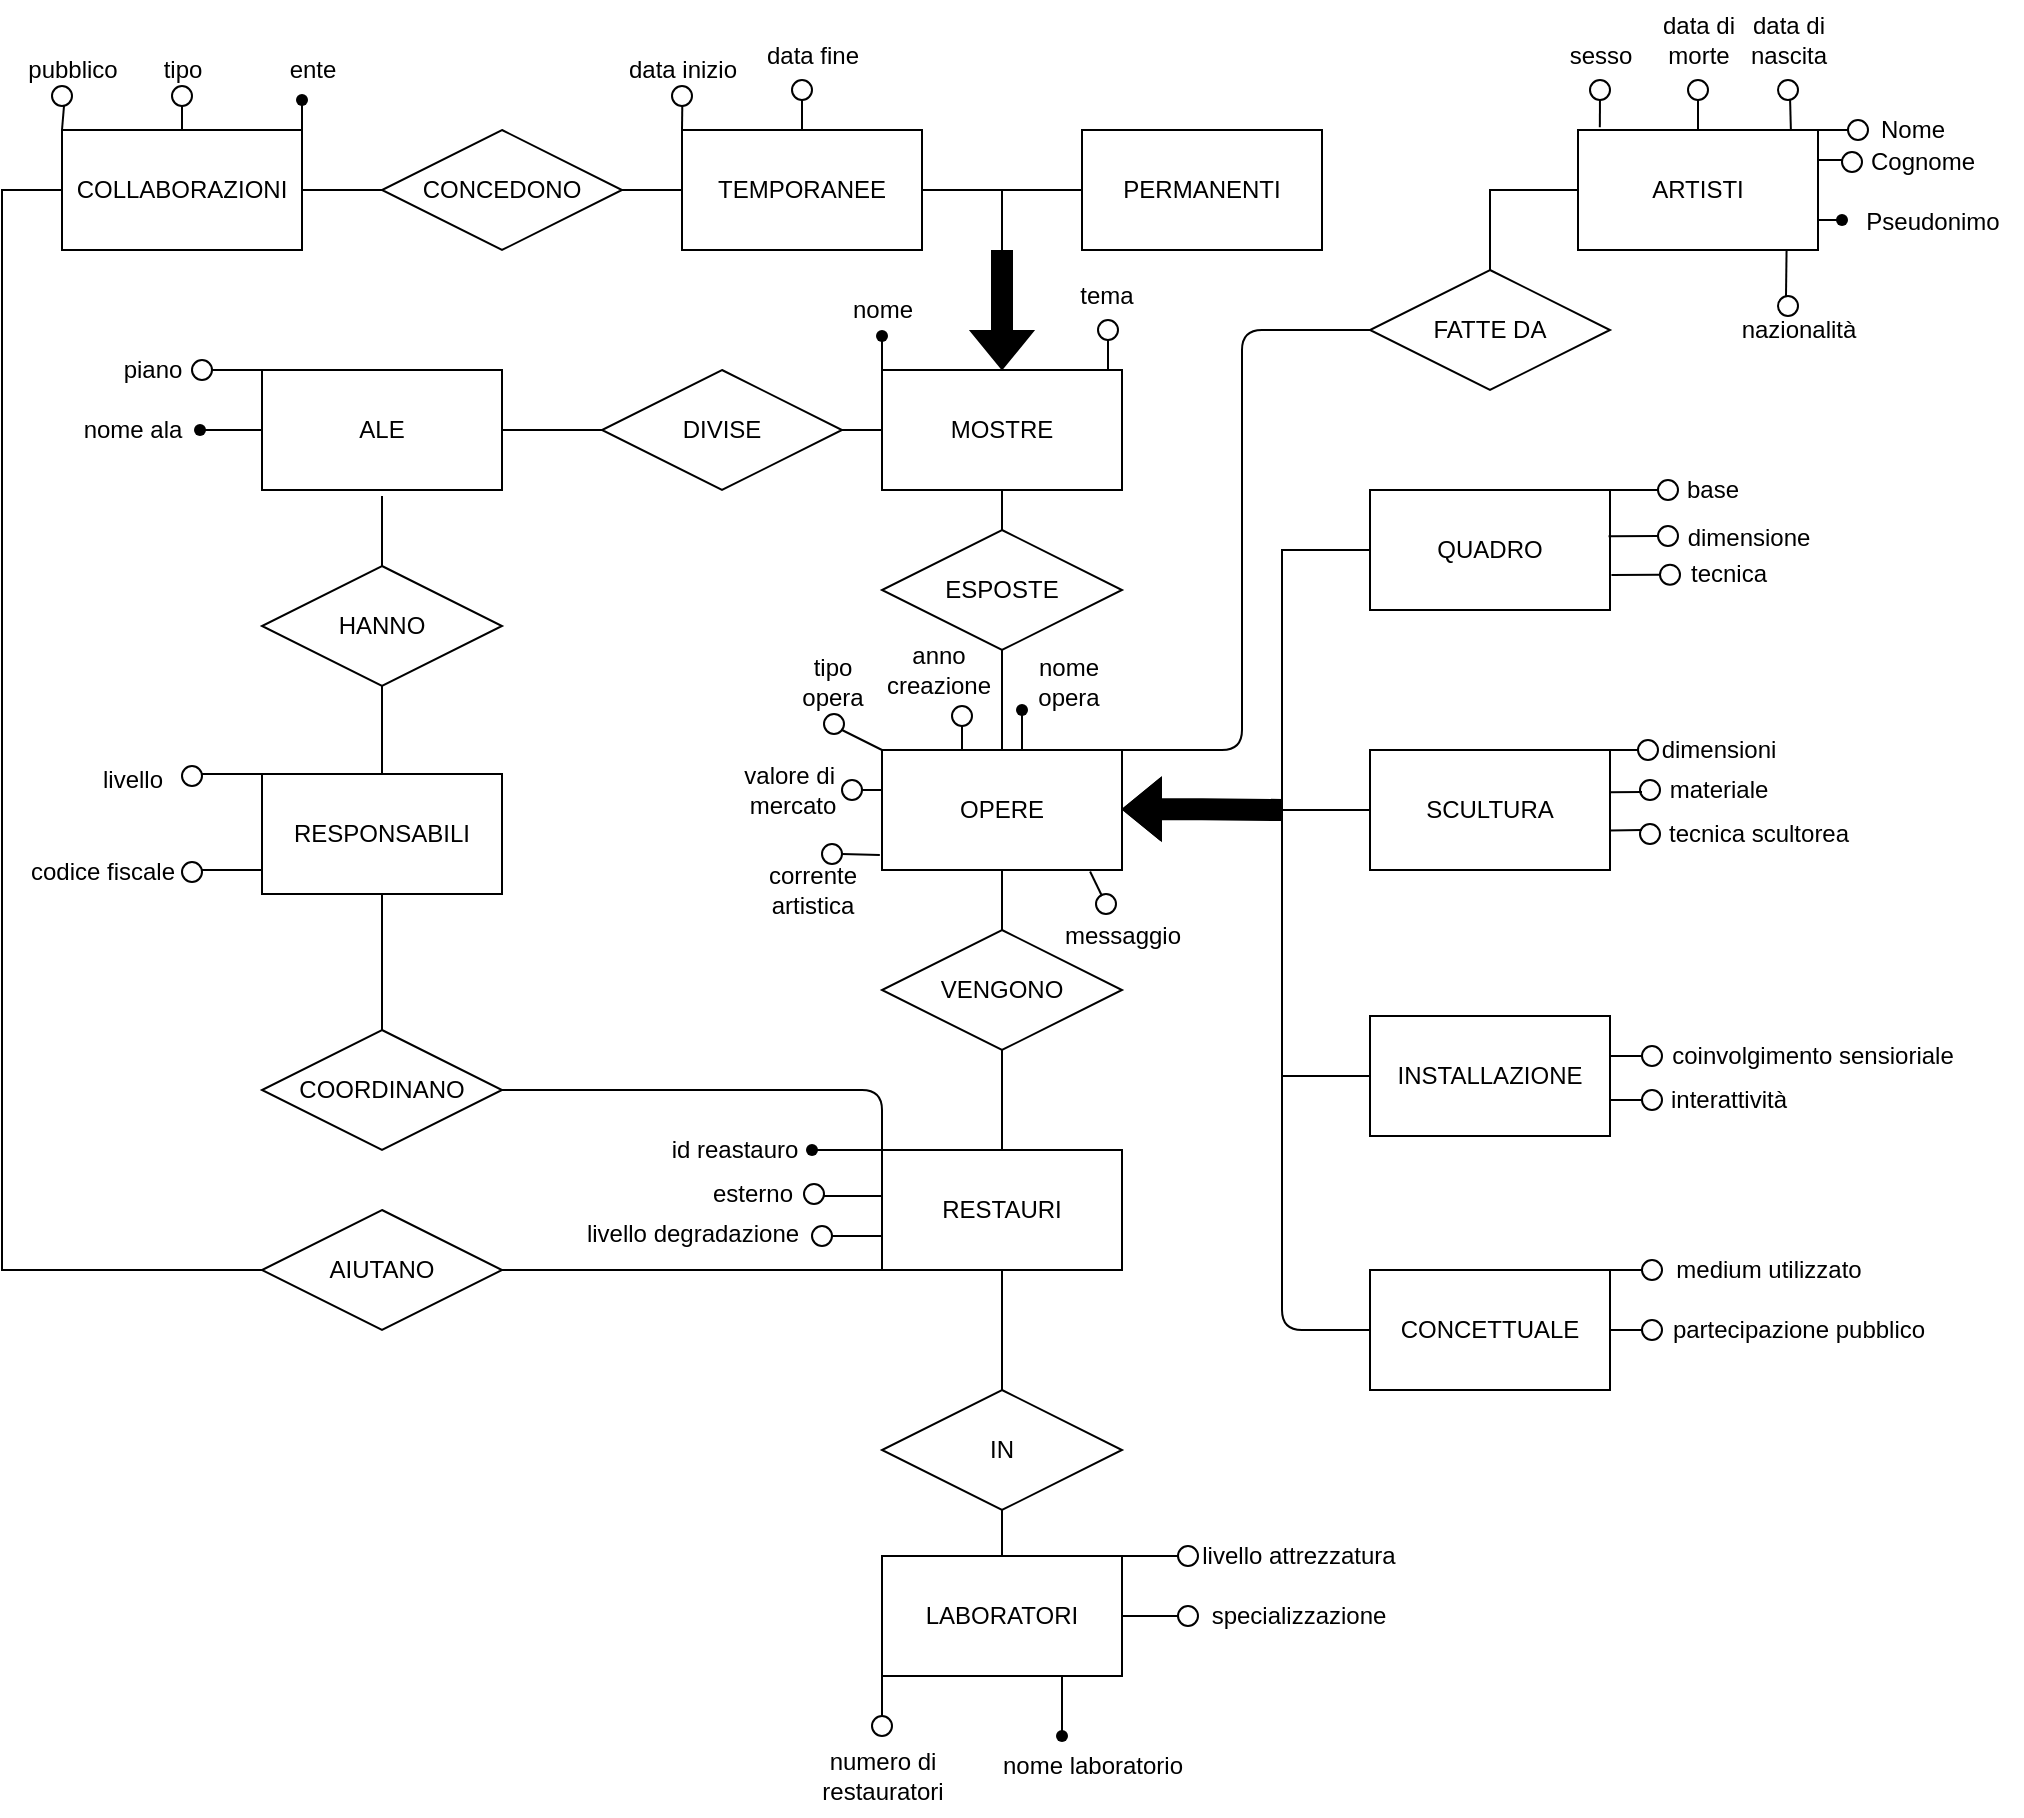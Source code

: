 <mxfile>
    <diagram name="Page-1" id="luR2FFAwwnQC8byFWhqQ">
        <mxGraphModel dx="2738" dy="872" grid="1" gridSize="10" guides="1" tooltips="1" connect="1" arrows="1" fold="1" page="1" pageScale="1" pageWidth="827" pageHeight="1169" math="0" shadow="0">
            <root>
                <mxCell id="0"/>
                <mxCell id="1" parent="0"/>
                <mxCell id="N99046JYa4Nt_qaHITTB-1" value="RESTAURI" style="rounded=0;whiteSpace=wrap;html=1;" parent="1" vertex="1">
                    <mxGeometry x="20" y="607" width="120" height="60" as="geometry"/>
                </mxCell>
                <mxCell id="N99046JYa4Nt_qaHITTB-2" value="INSTALLAZIONE" style="rounded=0;whiteSpace=wrap;html=1;" parent="1" vertex="1">
                    <mxGeometry x="264" y="540" width="120" height="60" as="geometry"/>
                </mxCell>
                <mxCell id="N99046JYa4Nt_qaHITTB-3" value="SCULTURA" style="rounded=0;whiteSpace=wrap;html=1;" parent="1" vertex="1">
                    <mxGeometry x="264" y="407" width="120" height="60" as="geometry"/>
                </mxCell>
                <mxCell id="N99046JYa4Nt_qaHITTB-4" value="QUADRO" style="rounded=0;whiteSpace=wrap;html=1;" parent="1" vertex="1">
                    <mxGeometry x="264" y="277" width="120" height="60" as="geometry"/>
                </mxCell>
                <mxCell id="N99046JYa4Nt_qaHITTB-5" value="ARTISTI" style="rounded=0;whiteSpace=wrap;html=1;" parent="1" vertex="1">
                    <mxGeometry x="368" y="97" width="120" height="60" as="geometry"/>
                </mxCell>
                <mxCell id="N99046JYa4Nt_qaHITTB-6" value="OPERE" style="rounded=0;whiteSpace=wrap;html=1;" parent="1" vertex="1">
                    <mxGeometry x="20" y="407" width="120" height="60" as="geometry"/>
                </mxCell>
                <mxCell id="N99046JYa4Nt_qaHITTB-7" value="MOSTRE" style="rounded=0;whiteSpace=wrap;html=1;" parent="1" vertex="1">
                    <mxGeometry x="20" y="217" width="120" height="60" as="geometry"/>
                </mxCell>
                <mxCell id="N99046JYa4Nt_qaHITTB-8" value="LABORATORI" style="rounded=0;whiteSpace=wrap;html=1;" parent="1" vertex="1">
                    <mxGeometry x="20" y="810" width="120" height="60" as="geometry"/>
                </mxCell>
                <mxCell id="N99046JYa4Nt_qaHITTB-9" value="" style="shape=flexArrow;endArrow=classic;html=1;rounded=0;entryX=1;entryY=0.5;entryDx=0;entryDy=0;fillColor=#000000;" parent="1" edge="1">
                    <mxGeometry width="50" height="50" relative="1" as="geometry">
                        <mxPoint x="220" y="437" as="sourcePoint"/>
                        <mxPoint x="140" y="436.58" as="targetPoint"/>
                        <Array as="points">
                            <mxPoint x="180" y="436.58"/>
                        </Array>
                    </mxGeometry>
                </mxCell>
                <mxCell id="N99046JYa4Nt_qaHITTB-14" value="" style="endArrow=none;html=1;rounded=0;entryX=0;entryY=0.5;entryDx=0;entryDy=0;" parent="1" target="N99046JYa4Nt_qaHITTB-5" edge="1">
                    <mxGeometry width="50" height="50" relative="1" as="geometry">
                        <mxPoint x="324" y="187" as="sourcePoint"/>
                        <mxPoint x="354" y="197" as="targetPoint"/>
                        <Array as="points">
                            <mxPoint x="324" y="127"/>
                        </Array>
                    </mxGeometry>
                </mxCell>
                <mxCell id="N99046JYa4Nt_qaHITTB-15" value="" style="endArrow=none;html=1;rounded=0;entryX=0.5;entryY=1;entryDx=0;entryDy=0;exitX=0.5;exitY=0;exitDx=0;exitDy=0;" parent="1" source="N99046JYa4Nt_qaHITTB-19" target="N99046JYa4Nt_qaHITTB-6" edge="1">
                    <mxGeometry width="50" height="50" relative="1" as="geometry">
                        <mxPoint x="180" y="697" as="sourcePoint"/>
                        <mxPoint x="230" y="647" as="targetPoint"/>
                    </mxGeometry>
                </mxCell>
                <mxCell id="N99046JYa4Nt_qaHITTB-17" value="" style="endArrow=none;html=1;rounded=0;entryX=0;entryY=0.5;entryDx=0;entryDy=0;" parent="1" target="N99046JYa4Nt_qaHITTB-2" edge="1">
                    <mxGeometry width="50" height="50" relative="1" as="geometry">
                        <mxPoint x="220" y="440" as="sourcePoint"/>
                        <mxPoint x="260" y="457" as="targetPoint"/>
                        <Array as="points">
                            <mxPoint x="220" y="570"/>
                        </Array>
                    </mxGeometry>
                </mxCell>
                <mxCell id="N99046JYa4Nt_qaHITTB-18" value="" style="endArrow=none;html=1;rounded=0;entryX=0;entryY=0.5;entryDx=0;entryDy=0;" parent="1" target="N99046JYa4Nt_qaHITTB-4" edge="1">
                    <mxGeometry width="50" height="50" relative="1" as="geometry">
                        <mxPoint x="220" y="440" as="sourcePoint"/>
                        <mxPoint x="250" y="307" as="targetPoint"/>
                        <Array as="points">
                            <mxPoint x="220" y="307"/>
                        </Array>
                    </mxGeometry>
                </mxCell>
                <mxCell id="N99046JYa4Nt_qaHITTB-19" value="VENGONO" style="rhombus;whiteSpace=wrap;html=1;" parent="1" vertex="1">
                    <mxGeometry x="20" y="497" width="120" height="60" as="geometry"/>
                </mxCell>
                <mxCell id="N99046JYa4Nt_qaHITTB-20" value="IN" style="rhombus;whiteSpace=wrap;html=1;" parent="1" vertex="1">
                    <mxGeometry x="20" y="727" width="120" height="60" as="geometry"/>
                </mxCell>
                <mxCell id="N99046JYa4Nt_qaHITTB-21" value="ESPOSTE" style="rhombus;whiteSpace=wrap;html=1;" parent="1" vertex="1">
                    <mxGeometry x="20" y="297" width="120" height="60" as="geometry"/>
                </mxCell>
                <mxCell id="N99046JYa4Nt_qaHITTB-22" value="COORDINANO" style="rhombus;whiteSpace=wrap;html=1;" parent="1" vertex="1">
                    <mxGeometry x="-290" y="547" width="120" height="60" as="geometry"/>
                </mxCell>
                <mxCell id="N99046JYa4Nt_qaHITTB-23" value="HANNO" style="rhombus;whiteSpace=wrap;html=1;" parent="1" vertex="1">
                    <mxGeometry x="-290" y="315" width="120" height="60" as="geometry"/>
                </mxCell>
                <mxCell id="N99046JYa4Nt_qaHITTB-25" value="CONCEDONO" style="rhombus;whiteSpace=wrap;html=1;" parent="1" vertex="1">
                    <mxGeometry x="-230" y="97" width="120" height="60" as="geometry"/>
                </mxCell>
                <mxCell id="N99046JYa4Nt_qaHITTB-26" value="DIVISE" style="rhombus;whiteSpace=wrap;html=1;" parent="1" vertex="1">
                    <mxGeometry x="-120" y="217" width="120" height="60" as="geometry"/>
                </mxCell>
                <mxCell id="N99046JYa4Nt_qaHITTB-27" value="" style="endArrow=none;html=1;rounded=0;entryX=0.5;entryY=1;entryDx=0;entryDy=0;exitX=0.5;exitY=0;exitDx=0;exitDy=0;" parent="1" source="N99046JYa4Nt_qaHITTB-20" target="N99046JYa4Nt_qaHITTB-1" edge="1">
                    <mxGeometry width="50" height="50" relative="1" as="geometry">
                        <mxPoint x="210" y="747" as="sourcePoint"/>
                        <mxPoint x="260" y="697" as="targetPoint"/>
                    </mxGeometry>
                </mxCell>
                <mxCell id="N99046JYa4Nt_qaHITTB-28" value="" style="endArrow=none;html=1;rounded=0;entryX=1;entryY=0.5;entryDx=0;entryDy=0;exitX=0;exitY=0.5;exitDx=0;exitDy=0;" parent="1" source="N99046JYa4Nt_qaHITTB-26" target="N99046JYa4Nt_qaHITTB-39" edge="1">
                    <mxGeometry width="50" height="50" relative="1" as="geometry">
                        <mxPoint x="-140.0" y="247.0" as="sourcePoint"/>
                        <mxPoint x="200" y="467" as="targetPoint"/>
                    </mxGeometry>
                </mxCell>
                <mxCell id="N99046JYa4Nt_qaHITTB-29" value="" style="endArrow=none;html=1;rounded=0;entryX=1;entryY=0.5;entryDx=0;entryDy=0;exitX=0;exitY=0.5;exitDx=0;exitDy=0;" parent="1" source="N99046JYa4Nt_qaHITTB-7" target="N99046JYa4Nt_qaHITTB-26" edge="1">
                    <mxGeometry width="50" height="50" relative="1" as="geometry">
                        <mxPoint x="170" y="517" as="sourcePoint"/>
                        <mxPoint x="10" y="287" as="targetPoint"/>
                    </mxGeometry>
                </mxCell>
                <mxCell id="N99046JYa4Nt_qaHITTB-30" value="" style="endArrow=none;html=1;rounded=0;entryX=1;entryY=0.5;entryDx=0;entryDy=0;" parent="1" target="N99046JYa4Nt_qaHITTB-37" edge="1">
                    <mxGeometry width="50" height="50" relative="1" as="geometry">
                        <mxPoint x="80" y="157" as="sourcePoint"/>
                        <mxPoint x="220" y="447" as="targetPoint"/>
                        <Array as="points">
                            <mxPoint x="80" y="127"/>
                        </Array>
                    </mxGeometry>
                </mxCell>
                <mxCell id="N99046JYa4Nt_qaHITTB-31" value="" style="endArrow=none;html=1;rounded=0;entryX=0;entryY=0.5;entryDx=0;entryDy=0;" parent="1" target="N99046JYa4Nt_qaHITTB-38" edge="1">
                    <mxGeometry width="50" height="50" relative="1" as="geometry">
                        <mxPoint x="80" y="157" as="sourcePoint"/>
                        <mxPoint x="220" y="447" as="targetPoint"/>
                        <Array as="points">
                            <mxPoint x="80" y="127"/>
                        </Array>
                    </mxGeometry>
                </mxCell>
                <mxCell id="N99046JYa4Nt_qaHITTB-32" value="" style="endArrow=none;html=1;rounded=0;entryX=0.5;entryY=1;entryDx=0;entryDy=0;exitX=0.5;exitY=0;exitDx=0;exitDy=0;" parent="1" source="N99046JYa4Nt_qaHITTB-21" target="N99046JYa4Nt_qaHITTB-7" edge="1">
                    <mxGeometry width="50" height="50" relative="1" as="geometry">
                        <mxPoint x="170" y="517" as="sourcePoint"/>
                        <mxPoint x="220" y="467" as="targetPoint"/>
                    </mxGeometry>
                </mxCell>
                <mxCell id="N99046JYa4Nt_qaHITTB-33" value="" style="endArrow=none;html=1;rounded=0;entryX=0.5;entryY=1;entryDx=0;entryDy=0;exitX=0.5;exitY=0;exitDx=0;exitDy=0;" parent="1" source="N99046JYa4Nt_qaHITTB-6" target="N99046JYa4Nt_qaHITTB-21" edge="1">
                    <mxGeometry width="50" height="50" relative="1" as="geometry">
                        <mxPoint x="80" y="377" as="sourcePoint"/>
                        <mxPoint x="220" y="467" as="targetPoint"/>
                    </mxGeometry>
                </mxCell>
                <mxCell id="N99046JYa4Nt_qaHITTB-34" value="" style="endArrow=none;html=1;rounded=0;entryX=0.5;entryY=1;entryDx=0;entryDy=0;exitX=0.5;exitY=0;exitDx=0;exitDy=0;" parent="1" source="N99046JYa4Nt_qaHITTB-1" target="N99046JYa4Nt_qaHITTB-19" edge="1">
                    <mxGeometry width="50" height="50" relative="1" as="geometry">
                        <mxPoint x="170" y="547" as="sourcePoint"/>
                        <mxPoint x="220" y="497" as="targetPoint"/>
                    </mxGeometry>
                </mxCell>
                <mxCell id="N99046JYa4Nt_qaHITTB-35" value="" style="endArrow=none;html=1;rounded=0;entryX=0.5;entryY=1;entryDx=0;entryDy=0;exitX=0.5;exitY=0;exitDx=0;exitDy=0;" parent="1" source="N99046JYa4Nt_qaHITTB-8" target="N99046JYa4Nt_qaHITTB-20" edge="1">
                    <mxGeometry width="50" height="50" relative="1" as="geometry">
                        <mxPoint x="-70" y="787" as="sourcePoint"/>
                        <mxPoint x="-20" y="737" as="targetPoint"/>
                    </mxGeometry>
                </mxCell>
                <mxCell id="N99046JYa4Nt_qaHITTB-36" value="" style="shape=flexArrow;endArrow=classic;html=1;rounded=0;entryX=0.5;entryY=0;entryDx=0;entryDy=0;fillColor=#000000;" parent="1" target="N99046JYa4Nt_qaHITTB-7" edge="1">
                    <mxGeometry width="50" height="50" relative="1" as="geometry">
                        <mxPoint x="80" y="157" as="sourcePoint"/>
                        <mxPoint x="80" y="197" as="targetPoint"/>
                    </mxGeometry>
                </mxCell>
                <mxCell id="N99046JYa4Nt_qaHITTB-37" value="TEMPORANEE" style="rounded=0;whiteSpace=wrap;html=1;" parent="1" vertex="1">
                    <mxGeometry x="-80" y="97" width="120" height="60" as="geometry"/>
                </mxCell>
                <mxCell id="N99046JYa4Nt_qaHITTB-38" value="PERMANENTI" style="rounded=0;whiteSpace=wrap;html=1;" parent="1" vertex="1">
                    <mxGeometry x="120" y="97" width="120" height="60" as="geometry"/>
                </mxCell>
                <mxCell id="N99046JYa4Nt_qaHITTB-39" value="ALE" style="rounded=0;whiteSpace=wrap;html=1;" parent="1" vertex="1">
                    <mxGeometry x="-290" y="217" width="120" height="60" as="geometry"/>
                </mxCell>
                <mxCell id="N99046JYa4Nt_qaHITTB-41" value="RESPONSABILI" style="rounded=0;whiteSpace=wrap;html=1;" parent="1" vertex="1">
                    <mxGeometry x="-290" y="419" width="120" height="60" as="geometry"/>
                </mxCell>
                <mxCell id="N99046JYa4Nt_qaHITTB-42" value="" style="endArrow=none;html=1;rounded=0;entryX=0.5;entryY=1;entryDx=0;entryDy=0;exitX=0.5;exitY=0;exitDx=0;exitDy=0;" parent="1" source="N99046JYa4Nt_qaHITTB-41" target="N99046JYa4Nt_qaHITTB-23" edge="1">
                    <mxGeometry width="50" height="50" relative="1" as="geometry">
                        <mxPoint x="-330" y="377" as="sourcePoint"/>
                        <mxPoint x="-490" y="497" as="targetPoint"/>
                    </mxGeometry>
                </mxCell>
                <mxCell id="N99046JYa4Nt_qaHITTB-48" value="COLLABORAZIONI" style="rounded=0;whiteSpace=wrap;html=1;" parent="1" vertex="1">
                    <mxGeometry x="-390" y="97" width="120" height="60" as="geometry"/>
                </mxCell>
                <mxCell id="N99046JYa4Nt_qaHITTB-51" value="" style="endArrow=none;html=1;rounded=0;entryX=0;entryY=0.5;entryDx=0;entryDy=0;exitX=0;exitY=0.5;exitDx=0;exitDy=0;" parent="1" source="N99046JYa4Nt_qaHITTB-53" target="N99046JYa4Nt_qaHITTB-48" edge="1">
                    <mxGeometry width="50" height="50" relative="1" as="geometry">
                        <mxPoint x="-450" y="650.333" as="sourcePoint"/>
                        <mxPoint x="-390" y="187" as="targetPoint"/>
                        <Array as="points">
                            <mxPoint x="-420" y="667"/>
                            <mxPoint x="-420" y="127"/>
                        </Array>
                    </mxGeometry>
                </mxCell>
                <mxCell id="N99046JYa4Nt_qaHITTB-53" value="AIUTANO" style="rhombus;whiteSpace=wrap;html=1;" parent="1" vertex="1">
                    <mxGeometry x="-290" y="637" width="120" height="60" as="geometry"/>
                </mxCell>
                <mxCell id="N99046JYa4Nt_qaHITTB-55" value="" style="endArrow=none;html=1;rounded=0;entryX=0;entryY=0.5;entryDx=0;entryDy=0;exitX=1;exitY=0.5;exitDx=0;exitDy=0;" parent="1" source="N99046JYa4Nt_qaHITTB-48" target="N99046JYa4Nt_qaHITTB-25" edge="1">
                    <mxGeometry width="50" height="50" relative="1" as="geometry">
                        <mxPoint x="-240" y="207" as="sourcePoint"/>
                        <mxPoint x="-190" y="157" as="targetPoint"/>
                    </mxGeometry>
                </mxCell>
                <mxCell id="N99046JYa4Nt_qaHITTB-56" value="" style="endArrow=none;html=1;rounded=0;entryX=0;entryY=0.5;entryDx=0;entryDy=0;exitX=1;exitY=0.5;exitDx=0;exitDy=0;" parent="1" source="N99046JYa4Nt_qaHITTB-25" target="N99046JYa4Nt_qaHITTB-37" edge="1">
                    <mxGeometry width="50" height="50" relative="1" as="geometry">
                        <mxPoint x="-140" y="197" as="sourcePoint"/>
                        <mxPoint x="-90" y="147" as="targetPoint"/>
                    </mxGeometry>
                </mxCell>
                <mxCell id="11" value="" style="ellipse;whiteSpace=wrap;html=1;aspect=fixed;" parent="1" vertex="1">
                    <mxGeometry x="-9" y="389" width="10" height="10" as="geometry"/>
                </mxCell>
                <mxCell id="12" value="" style="ellipse;whiteSpace=wrap;html=1;aspect=fixed;" parent="1" vertex="1">
                    <mxGeometry y="422" width="10" height="10" as="geometry"/>
                </mxCell>
                <mxCell id="15" value="" style="ellipse;whiteSpace=wrap;html=1;aspect=fixed;" parent="1" vertex="1">
                    <mxGeometry x="-10" y="454" width="10" height="10" as="geometry"/>
                </mxCell>
                <mxCell id="18" value="" style="ellipse;whiteSpace=wrap;html=1;aspect=fixed;" parent="1" vertex="1">
                    <mxGeometry x="400" y="577" width="10" height="10" as="geometry"/>
                </mxCell>
                <mxCell id="19" value="" style="ellipse;whiteSpace=wrap;html=1;aspect=fixed;" parent="1" vertex="1">
                    <mxGeometry x="409" y="314.34" width="10" height="10" as="geometry"/>
                </mxCell>
                <mxCell id="20" value="" style="ellipse;whiteSpace=wrap;html=1;aspect=fixed;" parent="1" vertex="1">
                    <mxGeometry x="399" y="422" width="10" height="10" as="geometry"/>
                </mxCell>
                <mxCell id="21" value="" style="ellipse;whiteSpace=wrap;html=1;aspect=fixed;" parent="1" vertex="1">
                    <mxGeometry x="399" y="444" width="10" height="10" as="geometry"/>
                </mxCell>
                <mxCell id="22" value="" style="ellipse;whiteSpace=wrap;html=1;aspect=fixed;" parent="1" vertex="1">
                    <mxGeometry x="400" y="555" width="10" height="10" as="geometry"/>
                </mxCell>
                <mxCell id="23" value="" style="ellipse;whiteSpace=wrap;html=1;aspect=fixed;" parent="1" vertex="1">
                    <mxGeometry x="127" y="479" width="10" height="10" as="geometry"/>
                </mxCell>
                <mxCell id="24" value="" style="ellipse;whiteSpace=wrap;html=1;aspect=fixed;" parent="1" vertex="1">
                    <mxGeometry x="400" y="662" width="10" height="10" as="geometry"/>
                </mxCell>
                <mxCell id="25" value="" style="ellipse;whiteSpace=wrap;html=1;aspect=fixed;" parent="1" vertex="1">
                    <mxGeometry x="400" y="692" width="10" height="10" as="geometry"/>
                </mxCell>
                <mxCell id="39" value="" style="endArrow=none;html=1;" parent="1" target="40" edge="1">
                    <mxGeometry width="50" height="50" relative="1" as="geometry">
                        <mxPoint x="90" y="407" as="sourcePoint"/>
                        <mxPoint x="90" y="387" as="targetPoint"/>
                    </mxGeometry>
                </mxCell>
                <mxCell id="40" value="" style="shape=waypoint;sketch=0;fillStyle=solid;size=6;pointerEvents=1;points=[];fillColor=none;resizable=0;rotatable=0;perimeter=centerPerimeter;snapToPoint=1;" parent="1" vertex="1">
                    <mxGeometry x="80.0" y="377" width="20" height="20" as="geometry"/>
                </mxCell>
                <mxCell id="41" value="nome&lt;br&gt;opera" style="text;html=1;align=center;verticalAlign=middle;resizable=0;points=[];autosize=1;strokeColor=none;fillColor=none;" parent="1" vertex="1">
                    <mxGeometry x="88" y="353" width="50" height="40" as="geometry"/>
                </mxCell>
                <mxCell id="45" value="anno&lt;br&gt;creazione" style="text;html=1;align=center;verticalAlign=middle;resizable=0;points=[];autosize=1;strokeColor=none;fillColor=none;" parent="1" vertex="1">
                    <mxGeometry x="8" y="347" width="80" height="40" as="geometry"/>
                </mxCell>
                <mxCell id="46" value="" style="endArrow=none;html=1;startArrow=none;" parent="1" source="10" edge="1">
                    <mxGeometry width="50" height="50" relative="1" as="geometry">
                        <mxPoint x="60" y="387" as="sourcePoint"/>
                        <mxPoint x="60" y="407" as="targetPoint"/>
                    </mxGeometry>
                </mxCell>
                <mxCell id="48" value="" style="endArrow=none;html=1;" parent="1" target="10" edge="1">
                    <mxGeometry width="50" height="50" relative="1" as="geometry">
                        <mxPoint x="60.0" y="387" as="sourcePoint"/>
                        <mxPoint x="60.0" y="407" as="targetPoint"/>
                    </mxGeometry>
                </mxCell>
                <mxCell id="10" value="" style="ellipse;whiteSpace=wrap;html=1;aspect=fixed;" parent="1" vertex="1">
                    <mxGeometry x="55" y="385" width="10" height="10" as="geometry"/>
                </mxCell>
                <mxCell id="51" value="FATTE DA" style="rhombus;whiteSpace=wrap;html=1;" parent="1" vertex="1">
                    <mxGeometry x="264" y="167" width="120" height="60" as="geometry"/>
                </mxCell>
                <mxCell id="52" value="" style="endArrow=none;html=1;entryX=0;entryY=0.5;entryDx=0;entryDy=0;exitX=1;exitY=0;exitDx=0;exitDy=0;" parent="1" source="N99046JYa4Nt_qaHITTB-6" target="51" edge="1">
                    <mxGeometry width="50" height="50" relative="1" as="geometry">
                        <mxPoint x="212" y="277.0" as="sourcePoint"/>
                        <mxPoint x="332" y="247" as="targetPoint"/>
                        <Array as="points">
                            <mxPoint x="200" y="407"/>
                            <mxPoint x="200" y="197"/>
                        </Array>
                    </mxGeometry>
                </mxCell>
                <mxCell id="53" value="" style="endArrow=none;html=1;" parent="1" edge="1">
                    <mxGeometry width="50" height="50" relative="1" as="geometry">
                        <mxPoint y="397" as="sourcePoint"/>
                        <mxPoint x="20" y="407" as="targetPoint"/>
                    </mxGeometry>
                </mxCell>
                <mxCell id="55" value="tipo&lt;br&gt;opera" style="text;html=1;align=center;verticalAlign=middle;resizable=0;points=[];autosize=1;strokeColor=none;fillColor=none;" parent="1" vertex="1">
                    <mxGeometry x="-30" y="353" width="50" height="40" as="geometry"/>
                </mxCell>
                <mxCell id="56" value="" style="endArrow=none;html=1;" parent="1" edge="1">
                    <mxGeometry width="50" height="50" relative="1" as="geometry">
                        <mxPoint x="10" y="427" as="sourcePoint"/>
                        <mxPoint x="20" y="427" as="targetPoint"/>
                    </mxGeometry>
                </mxCell>
                <mxCell id="57" value="valore di&amp;nbsp;&lt;br&gt;mercato" style="text;html=1;align=center;verticalAlign=middle;resizable=0;points=[];autosize=1;strokeColor=none;fillColor=none;" parent="1" vertex="1">
                    <mxGeometry x="-60" y="407" width="70" height="40" as="geometry"/>
                </mxCell>
                <mxCell id="61" value="CONCETTUALE" style="rounded=0;whiteSpace=wrap;html=1;" vertex="1" parent="1">
                    <mxGeometry x="264" y="667" width="120" height="60" as="geometry"/>
                </mxCell>
                <mxCell id="62" value="" style="endArrow=none;html=1;entryX=0;entryY=0.5;entryDx=0;entryDy=0;" edge="1" parent="1" target="N99046JYa4Nt_qaHITTB-3">
                    <mxGeometry width="50" height="50" relative="1" as="geometry">
                        <mxPoint x="220" y="437" as="sourcePoint"/>
                        <mxPoint x="240" y="470" as="targetPoint"/>
                    </mxGeometry>
                </mxCell>
                <mxCell id="63" value="" style="endArrow=none;html=1;entryX=0;entryY=0.5;entryDx=0;entryDy=0;" edge="1" parent="1" target="61">
                    <mxGeometry width="50" height="50" relative="1" as="geometry">
                        <mxPoint x="220" y="440" as="sourcePoint"/>
                        <mxPoint x="240" y="677" as="targetPoint"/>
                        <Array as="points">
                            <mxPoint x="220" y="697"/>
                        </Array>
                    </mxGeometry>
                </mxCell>
                <mxCell id="67" value="" style="endArrow=none;html=1;exitX=1;exitY=0;exitDx=0;exitDy=0;startArrow=none;" edge="1" parent="1" source="13">
                    <mxGeometry width="50" height="50" relative="1" as="geometry">
                        <mxPoint x="390" y="300" as="sourcePoint"/>
                        <mxPoint x="410" y="277" as="targetPoint"/>
                    </mxGeometry>
                </mxCell>
                <mxCell id="68" value="" style="endArrow=none;html=1;exitX=1;exitY=0;exitDx=0;exitDy=0;" edge="1" parent="1" source="N99046JYa4Nt_qaHITTB-4" target="13">
                    <mxGeometry width="50" height="50" relative="1" as="geometry">
                        <mxPoint x="384" y="277.0" as="sourcePoint"/>
                        <mxPoint x="410" y="277" as="targetPoint"/>
                    </mxGeometry>
                </mxCell>
                <mxCell id="13" value="" style="ellipse;whiteSpace=wrap;html=1;aspect=fixed;" parent="1" vertex="1">
                    <mxGeometry x="408" y="272" width="10" height="10" as="geometry"/>
                </mxCell>
                <mxCell id="69" value="base" style="text;html=1;align=center;verticalAlign=middle;resizable=0;points=[];autosize=1;strokeColor=none;fillColor=none;" vertex="1" parent="1">
                    <mxGeometry x="410" y="262" width="50" height="30" as="geometry"/>
                </mxCell>
                <mxCell id="70" value="" style="endArrow=none;html=1;exitX=0.994;exitY=0.386;exitDx=0;exitDy=0;exitPerimeter=0;startArrow=none;" edge="1" parent="1" source="14">
                    <mxGeometry width="50" height="50" relative="1" as="geometry">
                        <mxPoint x="440" y="350" as="sourcePoint"/>
                        <mxPoint x="410" y="300" as="targetPoint"/>
                    </mxGeometry>
                </mxCell>
                <mxCell id="71" value="" style="endArrow=none;html=1;exitX=0.994;exitY=0.386;exitDx=0;exitDy=0;exitPerimeter=0;" edge="1" parent="1" source="N99046JYa4Nt_qaHITTB-4" target="14">
                    <mxGeometry width="50" height="50" relative="1" as="geometry">
                        <mxPoint x="383.28" y="300.16" as="sourcePoint"/>
                        <mxPoint x="410" y="300" as="targetPoint"/>
                    </mxGeometry>
                </mxCell>
                <mxCell id="14" value="" style="ellipse;whiteSpace=wrap;html=1;aspect=fixed;" parent="1" vertex="1">
                    <mxGeometry x="408" y="295" width="10" height="10" as="geometry"/>
                </mxCell>
                <mxCell id="72" value="dimensione" style="text;html=1;align=center;verticalAlign=middle;resizable=0;points=[];autosize=1;strokeColor=none;fillColor=none;" vertex="1" parent="1">
                    <mxGeometry x="413" y="286.34" width="80" height="30" as="geometry"/>
                </mxCell>
                <mxCell id="73" value="" style="endArrow=none;html=1;exitX=1.006;exitY=0.642;exitDx=0;exitDy=0;exitPerimeter=0;entryX=0;entryY=0.5;entryDx=0;entryDy=0;" edge="1" parent="1" target="19">
                    <mxGeometry width="50" height="50" relative="1" as="geometry">
                        <mxPoint x="384.72" y="319.52" as="sourcePoint"/>
                        <mxPoint x="409" y="321.34" as="targetPoint"/>
                    </mxGeometry>
                </mxCell>
                <mxCell id="75" value="" style="endArrow=none;html=1;entryX=-0.009;entryY=0.874;entryDx=0;entryDy=0;entryPerimeter=0;" edge="1" parent="1" target="N99046JYa4Nt_qaHITTB-6">
                    <mxGeometry width="50" height="50" relative="1" as="geometry">
                        <mxPoint y="459" as="sourcePoint"/>
                        <mxPoint y="480" as="targetPoint"/>
                    </mxGeometry>
                </mxCell>
                <mxCell id="77" value="corrente&lt;br&gt;artistica" style="text;html=1;align=center;verticalAlign=middle;resizable=0;points=[];autosize=1;strokeColor=none;fillColor=none;" vertex="1" parent="1">
                    <mxGeometry x="-50" y="457" width="70" height="40" as="geometry"/>
                </mxCell>
                <mxCell id="78" value="tecnica" style="text;html=1;align=center;verticalAlign=middle;resizable=0;points=[];autosize=1;strokeColor=none;fillColor=none;" vertex="1" parent="1">
                    <mxGeometry x="413" y="304.34" width="60" height="30" as="geometry"/>
                </mxCell>
                <mxCell id="79" value="" style="endArrow=none;html=1;exitX=1;exitY=0;exitDx=0;exitDy=0;startArrow=none;" edge="1" parent="1" source="16">
                    <mxGeometry width="50" height="50" relative="1" as="geometry">
                        <mxPoint x="410" y="460" as="sourcePoint"/>
                        <mxPoint x="400" y="407" as="targetPoint"/>
                    </mxGeometry>
                </mxCell>
                <mxCell id="80" value="" style="endArrow=none;html=1;exitX=1;exitY=0;exitDx=0;exitDy=0;" edge="1" parent="1" source="N99046JYa4Nt_qaHITTB-3" target="16">
                    <mxGeometry width="50" height="50" relative="1" as="geometry">
                        <mxPoint x="384" y="407" as="sourcePoint"/>
                        <mxPoint x="400" y="407" as="targetPoint"/>
                    </mxGeometry>
                </mxCell>
                <mxCell id="16" value="" style="ellipse;whiteSpace=wrap;html=1;aspect=fixed;" parent="1" vertex="1">
                    <mxGeometry x="398" y="402" width="10" height="10" as="geometry"/>
                </mxCell>
                <mxCell id="81" value="dimensioni" style="text;html=1;align=center;verticalAlign=middle;resizable=0;points=[];autosize=1;strokeColor=none;fillColor=none;" vertex="1" parent="1">
                    <mxGeometry x="398" y="392" width="80" height="30" as="geometry"/>
                </mxCell>
                <mxCell id="82" value="" style="endArrow=none;html=1;exitX=0.999;exitY=0.671;exitDx=0;exitDy=0;exitPerimeter=0;" edge="1" parent="1" source="N99046JYa4Nt_qaHITTB-3">
                    <mxGeometry width="50" height="50" relative="1" as="geometry">
                        <mxPoint x="450" y="510" as="sourcePoint"/>
                        <mxPoint x="400" y="447" as="targetPoint"/>
                    </mxGeometry>
                </mxCell>
                <mxCell id="83" value="" style="endArrow=none;html=1;exitX=0.996;exitY=0.353;exitDx=0;exitDy=0;exitPerimeter=0;" edge="1" parent="1" source="N99046JYa4Nt_qaHITTB-3">
                    <mxGeometry width="50" height="50" relative="1" as="geometry">
                        <mxPoint x="410" y="490" as="sourcePoint"/>
                        <mxPoint x="400" y="428" as="targetPoint"/>
                    </mxGeometry>
                </mxCell>
                <mxCell id="85" value="materiale" style="text;html=1;align=center;verticalAlign=middle;resizable=0;points=[];autosize=1;strokeColor=none;fillColor=none;" vertex="1" parent="1">
                    <mxGeometry x="403" y="412" width="70" height="30" as="geometry"/>
                </mxCell>
                <mxCell id="87" value="tecnica scultorea" style="text;html=1;align=center;verticalAlign=middle;resizable=0;points=[];autosize=1;strokeColor=none;fillColor=none;" vertex="1" parent="1">
                    <mxGeometry x="403" y="434" width="110" height="30" as="geometry"/>
                </mxCell>
                <mxCell id="91" value="" style="endArrow=none;html=1;exitX=1.002;exitY=0.333;exitDx=0;exitDy=0;exitPerimeter=0;" edge="1" parent="1" source="N99046JYa4Nt_qaHITTB-2">
                    <mxGeometry width="50" height="50" relative="1" as="geometry">
                        <mxPoint x="390" y="610" as="sourcePoint"/>
                        <mxPoint x="400" y="560" as="targetPoint"/>
                    </mxGeometry>
                </mxCell>
                <mxCell id="93" value="" style="endArrow=none;html=1;exitX=0.999;exitY=0.683;exitDx=0;exitDy=0;exitPerimeter=0;" edge="1" parent="1">
                    <mxGeometry width="50" height="50" relative="1" as="geometry">
                        <mxPoint x="383.88" y="581.98" as="sourcePoint"/>
                        <mxPoint x="400" y="582" as="targetPoint"/>
                    </mxGeometry>
                </mxCell>
                <mxCell id="95" value="" style="endArrow=none;html=1;entryX=0.867;entryY=1.013;entryDx=0;entryDy=0;entryPerimeter=0;" edge="1" parent="1" target="N99046JYa4Nt_qaHITTB-6">
                    <mxGeometry width="50" height="50" relative="1" as="geometry">
                        <mxPoint x="130" y="480" as="sourcePoint"/>
                        <mxPoint x="200" y="490" as="targetPoint"/>
                    </mxGeometry>
                </mxCell>
                <mxCell id="97" value="messaggio" style="text;html=1;align=center;verticalAlign=middle;resizable=0;points=[];autosize=1;strokeColor=none;fillColor=none;" vertex="1" parent="1">
                    <mxGeometry x="100" y="485" width="80" height="30" as="geometry"/>
                </mxCell>
                <mxCell id="98" value="coinvolgimento sensioriale" style="text;html=1;align=center;verticalAlign=middle;resizable=0;points=[];autosize=1;strokeColor=none;fillColor=none;" vertex="1" parent="1">
                    <mxGeometry x="405" y="545" width="160" height="30" as="geometry"/>
                </mxCell>
                <mxCell id="99" value="interattività" style="text;html=1;align=center;verticalAlign=middle;resizable=0;points=[];autosize=1;strokeColor=none;fillColor=none;" vertex="1" parent="1">
                    <mxGeometry x="403" y="567" width="80" height="30" as="geometry"/>
                </mxCell>
                <mxCell id="100" value="" style="endArrow=none;html=1;exitX=1;exitY=0;exitDx=0;exitDy=0;" edge="1" parent="1" source="61">
                    <mxGeometry width="50" height="50" relative="1" as="geometry">
                        <mxPoint x="410" y="730" as="sourcePoint"/>
                        <mxPoint x="400" y="667" as="targetPoint"/>
                    </mxGeometry>
                </mxCell>
                <mxCell id="102" value="medium utilizzato" style="text;html=1;align=center;verticalAlign=middle;resizable=0;points=[];autosize=1;strokeColor=none;fillColor=none;" vertex="1" parent="1">
                    <mxGeometry x="403" y="652" width="120" height="30" as="geometry"/>
                </mxCell>
                <mxCell id="103" value="" style="endArrow=none;html=1;exitX=1;exitY=0.5;exitDx=0;exitDy=0;" edge="1" parent="1" source="61">
                    <mxGeometry width="50" height="50" relative="1" as="geometry">
                        <mxPoint x="410" y="760" as="sourcePoint"/>
                        <mxPoint x="400" y="697" as="targetPoint"/>
                    </mxGeometry>
                </mxCell>
                <mxCell id="106" value="partecipazione pubblico" style="text;html=1;align=center;verticalAlign=middle;resizable=0;points=[];autosize=1;strokeColor=none;fillColor=none;" vertex="1" parent="1">
                    <mxGeometry x="403" y="682" width="150" height="30" as="geometry"/>
                </mxCell>
                <mxCell id="114" value="" style="endArrow=none;html=1;exitX=1;exitY=0;exitDx=0;exitDy=0;startArrow=none;" edge="1" parent="1" source="112">
                    <mxGeometry width="50" height="50" relative="1" as="geometry">
                        <mxPoint x="490" y="100" as="sourcePoint"/>
                        <mxPoint x="510" y="97" as="targetPoint"/>
                    </mxGeometry>
                </mxCell>
                <mxCell id="115" value="" style="endArrow=none;html=1;exitX=1;exitY=0;exitDx=0;exitDy=0;" edge="1" parent="1" source="N99046JYa4Nt_qaHITTB-5" target="112">
                    <mxGeometry width="50" height="50" relative="1" as="geometry">
                        <mxPoint x="488" y="97" as="sourcePoint"/>
                        <mxPoint x="510" y="97" as="targetPoint"/>
                    </mxGeometry>
                </mxCell>
                <mxCell id="112" value="" style="ellipse;whiteSpace=wrap;html=1;aspect=fixed;" vertex="1" parent="1">
                    <mxGeometry x="503" y="92" width="10" height="10" as="geometry"/>
                </mxCell>
                <mxCell id="116" value="Nome" style="text;html=1;align=center;verticalAlign=middle;resizable=0;points=[];autosize=1;strokeColor=none;fillColor=none;" vertex="1" parent="1">
                    <mxGeometry x="505" y="82" width="60" height="30" as="geometry"/>
                </mxCell>
                <mxCell id="117" value="" style="endArrow=none;html=1;exitX=1;exitY=0.25;exitDx=0;exitDy=0;" edge="1" parent="1" source="N99046JYa4Nt_qaHITTB-5">
                    <mxGeometry width="50" height="50" relative="1" as="geometry">
                        <mxPoint x="510" y="160" as="sourcePoint"/>
                        <mxPoint x="500" y="112" as="targetPoint"/>
                    </mxGeometry>
                </mxCell>
                <mxCell id="118" value="" style="ellipse;whiteSpace=wrap;html=1;aspect=fixed;" vertex="1" parent="1">
                    <mxGeometry x="500" y="108" width="10" height="10" as="geometry"/>
                </mxCell>
                <mxCell id="119" value="Cognome" style="text;html=1;align=center;verticalAlign=middle;resizable=0;points=[];autosize=1;strokeColor=none;fillColor=none;" vertex="1" parent="1">
                    <mxGeometry x="500" y="98" width="80" height="30" as="geometry"/>
                </mxCell>
                <mxCell id="120" value="" style="endArrow=none;html=1;exitX=1;exitY=0.75;exitDx=0;exitDy=0;" edge="1" parent="1" source="N99046JYa4Nt_qaHITTB-5" target="140">
                    <mxGeometry width="50" height="50" relative="1" as="geometry">
                        <mxPoint x="520" y="190" as="sourcePoint"/>
                        <mxPoint x="500" y="142" as="targetPoint"/>
                    </mxGeometry>
                </mxCell>
                <mxCell id="121" value="Pseudonimo" style="text;html=1;align=center;verticalAlign=middle;resizable=0;points=[];autosize=1;strokeColor=none;fillColor=none;" vertex="1" parent="1">
                    <mxGeometry x="500" y="128" width="90" height="30" as="geometry"/>
                </mxCell>
                <mxCell id="123" value="" style="endArrow=none;html=1;exitX=0.887;exitY=-0.001;exitDx=0;exitDy=0;exitPerimeter=0;" edge="1" parent="1" source="N99046JYa4Nt_qaHITTB-5">
                    <mxGeometry width="50" height="50" relative="1" as="geometry">
                        <mxPoint x="470" y="90" as="sourcePoint"/>
                        <mxPoint x="474" y="80" as="targetPoint"/>
                    </mxGeometry>
                </mxCell>
                <mxCell id="124" value="" style="ellipse;whiteSpace=wrap;html=1;aspect=fixed;" vertex="1" parent="1">
                    <mxGeometry x="468" y="72" width="10" height="10" as="geometry"/>
                </mxCell>
                <mxCell id="125" value="data di &lt;br&gt;nascita" style="text;html=1;align=center;verticalAlign=middle;resizable=0;points=[];autosize=1;strokeColor=none;fillColor=none;" vertex="1" parent="1">
                    <mxGeometry x="443" y="32" width="60" height="40" as="geometry"/>
                </mxCell>
                <mxCell id="126" value="" style="endArrow=none;html=1;exitX=0.5;exitY=0;exitDx=0;exitDy=0;startArrow=none;" edge="1" parent="1" source="127">
                    <mxGeometry width="50" height="50" relative="1" as="geometry">
                        <mxPoint x="380" y="90" as="sourcePoint"/>
                        <mxPoint x="428" y="80" as="targetPoint"/>
                    </mxGeometry>
                </mxCell>
                <mxCell id="128" value="" style="endArrow=none;html=1;exitX=0.5;exitY=0;exitDx=0;exitDy=0;" edge="1" parent="1" source="N99046JYa4Nt_qaHITTB-5" target="127">
                    <mxGeometry width="50" height="50" relative="1" as="geometry">
                        <mxPoint x="428" y="97" as="sourcePoint"/>
                        <mxPoint x="428" y="80" as="targetPoint"/>
                    </mxGeometry>
                </mxCell>
                <mxCell id="127" value="" style="ellipse;whiteSpace=wrap;html=1;aspect=fixed;" vertex="1" parent="1">
                    <mxGeometry x="423" y="72" width="10" height="10" as="geometry"/>
                </mxCell>
                <mxCell id="129" value="data di&lt;br&gt;morte" style="text;html=1;align=center;verticalAlign=middle;resizable=0;points=[];autosize=1;strokeColor=none;fillColor=none;" vertex="1" parent="1">
                    <mxGeometry x="398" y="32" width="60" height="40" as="geometry"/>
                </mxCell>
                <mxCell id="130" value="" style="endArrow=none;html=1;entryX=0.091;entryY=-0.023;entryDx=0;entryDy=0;entryPerimeter=0;" edge="1" parent="1" target="N99046JYa4Nt_qaHITTB-5">
                    <mxGeometry width="50" height="50" relative="1" as="geometry">
                        <mxPoint x="379" y="80" as="sourcePoint"/>
                        <mxPoint x="370" y="90" as="targetPoint"/>
                    </mxGeometry>
                </mxCell>
                <mxCell id="131" value="" style="ellipse;whiteSpace=wrap;html=1;aspect=fixed;" vertex="1" parent="1">
                    <mxGeometry x="374" y="72" width="10" height="10" as="geometry"/>
                </mxCell>
                <mxCell id="132" value="sesso" style="text;html=1;align=center;verticalAlign=middle;resizable=0;points=[];autosize=1;strokeColor=none;fillColor=none;" vertex="1" parent="1">
                    <mxGeometry x="354" y="45" width="50" height="30" as="geometry"/>
                </mxCell>
                <mxCell id="133" value="" style="endArrow=none;html=1;entryX=0.869;entryY=1.006;entryDx=0;entryDy=0;entryPerimeter=0;" edge="1" parent="1" target="N99046JYa4Nt_qaHITTB-5">
                    <mxGeometry width="50" height="50" relative="1" as="geometry">
                        <mxPoint x="472" y="180" as="sourcePoint"/>
                        <mxPoint x="480" y="180" as="targetPoint"/>
                    </mxGeometry>
                </mxCell>
                <mxCell id="134" value="" style="ellipse;whiteSpace=wrap;html=1;aspect=fixed;" vertex="1" parent="1">
                    <mxGeometry x="468" y="180" width="10" height="10" as="geometry"/>
                </mxCell>
                <mxCell id="135" value="nazionalità" style="text;html=1;align=center;verticalAlign=middle;resizable=0;points=[];autosize=1;strokeColor=none;fillColor=none;" vertex="1" parent="1">
                    <mxGeometry x="438" y="182" width="80" height="30" as="geometry"/>
                </mxCell>
                <mxCell id="136" value="" style="endArrow=none;html=1;startArrow=none;" edge="1" parent="1">
                    <mxGeometry width="50" height="50" relative="1" as="geometry">
                        <mxPoint x="20.0" y="204" as="sourcePoint"/>
                        <mxPoint x="20" y="220" as="targetPoint"/>
                    </mxGeometry>
                </mxCell>
                <mxCell id="138" value="" style="endArrow=none;html=1;" edge="1" parent="1">
                    <mxGeometry width="50" height="50" relative="1" as="geometry">
                        <mxPoint x="20.0" y="200" as="sourcePoint"/>
                        <mxPoint x="20.0" y="204" as="targetPoint"/>
                    </mxGeometry>
                </mxCell>
                <mxCell id="139" value="nome" style="text;html=1;align=center;verticalAlign=middle;resizable=0;points=[];autosize=1;strokeColor=none;fillColor=none;" vertex="1" parent="1">
                    <mxGeometry x="-5" y="172" width="50" height="30" as="geometry"/>
                </mxCell>
                <mxCell id="140" value="" style="shape=waypoint;sketch=0;fillStyle=solid;size=6;pointerEvents=1;points=[];fillColor=none;resizable=0;rotatable=0;perimeter=centerPerimeter;snapToPoint=1;" vertex="1" parent="1">
                    <mxGeometry x="490" y="132" width="20" height="20" as="geometry"/>
                </mxCell>
                <mxCell id="141" value="" style="endArrow=none;html=1;exitX=1;exitY=0;exitDx=0;exitDy=0;startArrow=none;" edge="1" parent="1" source="151">
                    <mxGeometry width="50" height="50" relative="1" as="geometry">
                        <mxPoint x="113" y="220" as="sourcePoint"/>
                        <mxPoint x="133" y="200" as="targetPoint"/>
                    </mxGeometry>
                </mxCell>
                <mxCell id="142" value="" style="endArrow=none;html=1;exitX=0;exitY=0;exitDx=0;exitDy=0;startArrow=none;" edge="1" parent="1" source="143">
                    <mxGeometry width="50" height="50" relative="1" as="geometry">
                        <mxPoint x="-80" y="90" as="sourcePoint"/>
                        <mxPoint x="-80" y="80" as="targetPoint"/>
                    </mxGeometry>
                </mxCell>
                <mxCell id="146" value="" style="endArrow=none;html=1;exitX=0;exitY=0;exitDx=0;exitDy=0;" edge="1" parent="1" source="N99046JYa4Nt_qaHITTB-37" target="143">
                    <mxGeometry width="50" height="50" relative="1" as="geometry">
                        <mxPoint x="-80.0" y="97.0" as="sourcePoint"/>
                        <mxPoint x="-80.0" y="80.0" as="targetPoint"/>
                    </mxGeometry>
                </mxCell>
                <mxCell id="143" value="" style="ellipse;whiteSpace=wrap;html=1;aspect=fixed;" vertex="1" parent="1">
                    <mxGeometry x="-85" y="75" width="10" height="10" as="geometry"/>
                </mxCell>
                <mxCell id="147" value="data inizio" style="text;html=1;align=center;verticalAlign=middle;resizable=0;points=[];autosize=1;strokeColor=none;fillColor=none;" vertex="1" parent="1">
                    <mxGeometry x="-120" y="52" width="80" height="30" as="geometry"/>
                </mxCell>
                <mxCell id="148" value="" style="endArrow=none;html=1;exitX=0.5;exitY=0;exitDx=0;exitDy=0;" edge="1" parent="1" source="N99046JYa4Nt_qaHITTB-37">
                    <mxGeometry width="50" height="50" relative="1" as="geometry">
                        <mxPoint x="20" y="90" as="sourcePoint"/>
                        <mxPoint x="-20" y="80" as="targetPoint"/>
                    </mxGeometry>
                </mxCell>
                <mxCell id="149" value="" style="ellipse;whiteSpace=wrap;html=1;aspect=fixed;" vertex="1" parent="1">
                    <mxGeometry x="-25" y="72" width="10" height="10" as="geometry"/>
                </mxCell>
                <mxCell id="150" value="data fine" style="text;html=1;align=center;verticalAlign=middle;resizable=0;points=[];autosize=1;strokeColor=none;fillColor=none;" vertex="1" parent="1">
                    <mxGeometry x="-50" y="45" width="70" height="30" as="geometry"/>
                </mxCell>
                <mxCell id="152" value="" style="endArrow=none;html=1;exitX=1;exitY=0;exitDx=0;exitDy=0;" edge="1" parent="1" target="151">
                    <mxGeometry width="50" height="50" relative="1" as="geometry">
                        <mxPoint x="133.0" y="217.0" as="sourcePoint"/>
                        <mxPoint x="133.0" y="200.0" as="targetPoint"/>
                    </mxGeometry>
                </mxCell>
                <mxCell id="151" value="" style="ellipse;whiteSpace=wrap;html=1;aspect=fixed;" vertex="1" parent="1">
                    <mxGeometry x="128" y="192" width="10" height="10" as="geometry"/>
                </mxCell>
                <mxCell id="154" value="tema" style="text;html=1;align=center;verticalAlign=middle;resizable=0;points=[];autosize=1;strokeColor=none;fillColor=none;" vertex="1" parent="1">
                    <mxGeometry x="107" y="165" width="50" height="30" as="geometry"/>
                </mxCell>
                <mxCell id="156" value="" style="shape=waypoint;sketch=0;fillStyle=solid;size=6;pointerEvents=1;points=[];fillColor=none;resizable=0;rotatable=0;perimeter=centerPerimeter;snapToPoint=1;" vertex="1" parent="1">
                    <mxGeometry x="10" y="190" width="20" height="20" as="geometry"/>
                </mxCell>
                <mxCell id="157" value="" style="endArrow=none;html=1;exitX=1;exitY=0;exitDx=0;exitDy=0;" edge="1" parent="1" source="N99046JYa4Nt_qaHITTB-48">
                    <mxGeometry width="50" height="50" relative="1" as="geometry">
                        <mxPoint x="-430" y="90" as="sourcePoint"/>
                        <mxPoint x="-270" y="80" as="targetPoint"/>
                    </mxGeometry>
                </mxCell>
                <mxCell id="158" value="" style="shape=waypoint;sketch=0;fillStyle=solid;size=6;pointerEvents=1;points=[];fillColor=none;resizable=0;rotatable=0;perimeter=centerPerimeter;snapToPoint=1;" vertex="1" parent="1">
                    <mxGeometry x="-280" y="72" width="20" height="20" as="geometry"/>
                </mxCell>
                <mxCell id="159" value="ente" style="text;html=1;align=center;verticalAlign=middle;resizable=0;points=[];autosize=1;strokeColor=none;fillColor=none;" vertex="1" parent="1">
                    <mxGeometry x="-290" y="52" width="50" height="30" as="geometry"/>
                </mxCell>
                <mxCell id="160" value="" style="endArrow=none;html=1;entryX=0.5;entryY=0;entryDx=0;entryDy=0;startArrow=none;" edge="1" parent="1" source="162" target="N99046JYa4Nt_qaHITTB-48">
                    <mxGeometry width="50" height="50" relative="1" as="geometry">
                        <mxPoint x="-330" y="80" as="sourcePoint"/>
                        <mxPoint x="-320" y="180" as="targetPoint"/>
                    </mxGeometry>
                </mxCell>
                <mxCell id="163" value="" style="endArrow=none;html=1;entryX=0.5;entryY=0;entryDx=0;entryDy=0;" edge="1" parent="1" target="162">
                    <mxGeometry width="50" height="50" relative="1" as="geometry">
                        <mxPoint x="-330" y="80.0" as="sourcePoint"/>
                        <mxPoint x="-330" y="97.0" as="targetPoint"/>
                    </mxGeometry>
                </mxCell>
                <mxCell id="162" value="" style="ellipse;whiteSpace=wrap;html=1;aspect=fixed;" vertex="1" parent="1">
                    <mxGeometry x="-335" y="75" width="10" height="10" as="geometry"/>
                </mxCell>
                <mxCell id="164" value="tipo" style="text;html=1;align=center;verticalAlign=middle;resizable=0;points=[];autosize=1;strokeColor=none;fillColor=none;" vertex="1" parent="1">
                    <mxGeometry x="-350" y="52" width="40" height="30" as="geometry"/>
                </mxCell>
                <mxCell id="165" value="" style="endArrow=none;html=1;entryX=0;entryY=0;entryDx=0;entryDy=0;startArrow=none;" edge="1" parent="1" source="166" target="N99046JYa4Nt_qaHITTB-48">
                    <mxGeometry width="50" height="50" relative="1" as="geometry">
                        <mxPoint x="-390" y="80" as="sourcePoint"/>
                        <mxPoint x="-390" y="70" as="targetPoint"/>
                    </mxGeometry>
                </mxCell>
                <mxCell id="168" value="" style="endArrow=none;html=1;entryX=0;entryY=0;entryDx=0;entryDy=0;" edge="1" parent="1" target="166">
                    <mxGeometry width="50" height="50" relative="1" as="geometry">
                        <mxPoint x="-390" y="80.0" as="sourcePoint"/>
                        <mxPoint x="-390" y="97.0" as="targetPoint"/>
                    </mxGeometry>
                </mxCell>
                <mxCell id="166" value="" style="ellipse;whiteSpace=wrap;html=1;aspect=fixed;" vertex="1" parent="1">
                    <mxGeometry x="-395" y="75" width="10" height="10" as="geometry"/>
                </mxCell>
                <mxCell id="169" value="pubblico" style="text;html=1;align=center;verticalAlign=middle;resizable=0;points=[];autosize=1;strokeColor=none;fillColor=none;" vertex="1" parent="1">
                    <mxGeometry x="-420" y="52" width="70" height="30" as="geometry"/>
                </mxCell>
                <mxCell id="170" value="" style="endArrow=none;html=1;entryX=0;entryY=0;entryDx=0;entryDy=0;" edge="1" parent="1" target="N99046JYa4Nt_qaHITTB-39">
                    <mxGeometry width="50" height="50" relative="1" as="geometry">
                        <mxPoint x="-320" y="217" as="sourcePoint"/>
                        <mxPoint x="-320" y="210" as="targetPoint"/>
                    </mxGeometry>
                </mxCell>
                <mxCell id="171" value="" style="ellipse;whiteSpace=wrap;html=1;aspect=fixed;" vertex="1" parent="1">
                    <mxGeometry x="-325" y="212" width="10" height="10" as="geometry"/>
                </mxCell>
                <mxCell id="172" value="" style="endArrow=none;html=1;entryX=0;entryY=0.5;entryDx=0;entryDy=0;" edge="1" parent="1" target="N99046JYa4Nt_qaHITTB-39">
                    <mxGeometry width="50" height="50" relative="1" as="geometry">
                        <mxPoint x="-320" y="247" as="sourcePoint"/>
                        <mxPoint x="-320" y="250" as="targetPoint"/>
                    </mxGeometry>
                </mxCell>
                <mxCell id="173" value="" style="shape=waypoint;sketch=0;fillStyle=solid;size=6;pointerEvents=1;points=[];fillColor=none;resizable=0;rotatable=0;perimeter=centerPerimeter;snapToPoint=1;" vertex="1" parent="1">
                    <mxGeometry x="-331" y="237" width="20" height="20" as="geometry"/>
                </mxCell>
                <mxCell id="174" value="nome ala" style="text;html=1;align=center;verticalAlign=middle;resizable=0;points=[];autosize=1;strokeColor=none;fillColor=none;" vertex="1" parent="1">
                    <mxGeometry x="-390" y="232" width="70" height="30" as="geometry"/>
                </mxCell>
                <mxCell id="175" value="piano" style="text;html=1;align=center;verticalAlign=middle;resizable=0;points=[];autosize=1;strokeColor=none;fillColor=none;" vertex="1" parent="1">
                    <mxGeometry x="-370" y="202" width="50" height="30" as="geometry"/>
                </mxCell>
                <mxCell id="176" value="" style="endArrow=none;html=1;exitX=0.5;exitY=0;exitDx=0;exitDy=0;" edge="1" parent="1" source="N99046JYa4Nt_qaHITTB-23">
                    <mxGeometry width="50" height="50" relative="1" as="geometry">
                        <mxPoint x="-280" y="330" as="sourcePoint"/>
                        <mxPoint x="-230" y="280" as="targetPoint"/>
                    </mxGeometry>
                </mxCell>
                <mxCell id="177" value="" style="endArrow=none;html=1;entryX=0.5;entryY=1;entryDx=0;entryDy=0;exitX=0.5;exitY=0;exitDx=0;exitDy=0;" edge="1" parent="1" source="N99046JYa4Nt_qaHITTB-22" target="N99046JYa4Nt_qaHITTB-41">
                    <mxGeometry width="50" height="50" relative="1" as="geometry">
                        <mxPoint x="-280" y="560" as="sourcePoint"/>
                        <mxPoint x="-230" y="510" as="targetPoint"/>
                    </mxGeometry>
                </mxCell>
                <mxCell id="179" value="" style="endArrow=none;html=1;entryX=1;entryY=0.5;entryDx=0;entryDy=0;exitX=0;exitY=1;exitDx=0;exitDy=0;" edge="1" parent="1" source="N99046JYa4Nt_qaHITTB-1" target="N99046JYa4Nt_qaHITTB-53">
                    <mxGeometry width="50" height="50" relative="1" as="geometry">
                        <mxPoint x="-180" y="730" as="sourcePoint"/>
                        <mxPoint x="-130" y="680" as="targetPoint"/>
                    </mxGeometry>
                </mxCell>
                <mxCell id="180" value="" style="endArrow=none;html=1;entryX=0;entryY=0;entryDx=0;entryDy=0;" edge="1" parent="1" target="N99046JYa4Nt_qaHITTB-41">
                    <mxGeometry width="50" height="50" relative="1" as="geometry">
                        <mxPoint x="-320" y="419" as="sourcePoint"/>
                        <mxPoint x="-330" y="460" as="targetPoint"/>
                    </mxGeometry>
                </mxCell>
                <mxCell id="181" value="" style="ellipse;whiteSpace=wrap;html=1;aspect=fixed;" vertex="1" parent="1">
                    <mxGeometry x="-330" y="415" width="10" height="10" as="geometry"/>
                </mxCell>
                <mxCell id="184" value="livello" style="text;html=1;align=center;verticalAlign=middle;resizable=0;points=[];autosize=1;strokeColor=none;fillColor=none;" vertex="1" parent="1">
                    <mxGeometry x="-380" y="407" width="50" height="30" as="geometry"/>
                </mxCell>
                <mxCell id="195" value="" style="endArrow=none;html=1;entryX=0;entryY=0;entryDx=0;entryDy=0;" edge="1" parent="1">
                    <mxGeometry width="50" height="50" relative="1" as="geometry">
                        <mxPoint x="-320" y="467" as="sourcePoint"/>
                        <mxPoint x="-290" y="467" as="targetPoint"/>
                    </mxGeometry>
                </mxCell>
                <mxCell id="196" value="" style="ellipse;whiteSpace=wrap;html=1;aspect=fixed;" vertex="1" parent="1">
                    <mxGeometry x="-330" y="463" width="10" height="10" as="geometry"/>
                </mxCell>
                <mxCell id="201" value="codice fiscale" style="text;html=1;align=center;verticalAlign=middle;resizable=0;points=[];autosize=1;strokeColor=none;fillColor=none;" vertex="1" parent="1">
                    <mxGeometry x="-420" y="453" width="100" height="30" as="geometry"/>
                </mxCell>
                <mxCell id="203" value="" style="endArrow=none;html=1;exitX=1;exitY=0.5;exitDx=0;exitDy=0;entryX=0;entryY=0;entryDx=0;entryDy=0;" edge="1" parent="1" source="N99046JYa4Nt_qaHITTB-22" target="N99046JYa4Nt_qaHITTB-1">
                    <mxGeometry width="50" height="50" relative="1" as="geometry">
                        <mxPoint x="-120" y="570" as="sourcePoint"/>
                        <mxPoint x="-70" y="520" as="targetPoint"/>
                        <Array as="points">
                            <mxPoint x="20" y="577"/>
                        </Array>
                    </mxGeometry>
                </mxCell>
                <mxCell id="204" value="" style="endArrow=none;html=1;entryX=0;entryY=0;entryDx=0;entryDy=0;startArrow=none;" edge="1" parent="1" source="210" target="N99046JYa4Nt_qaHITTB-1">
                    <mxGeometry width="50" height="50" relative="1" as="geometry">
                        <mxPoint x="-12" y="607" as="sourcePoint"/>
                        <mxPoint x="-20" y="610" as="targetPoint"/>
                    </mxGeometry>
                </mxCell>
                <mxCell id="209" value="id reastauro" style="text;html=1;align=center;verticalAlign=middle;resizable=0;points=[];autosize=1;strokeColor=none;fillColor=none;" vertex="1" parent="1">
                    <mxGeometry x="-99" y="592" width="90" height="30" as="geometry"/>
                </mxCell>
                <mxCell id="211" value="" style="endArrow=none;html=1;entryDx=0;entryDy=0;startArrow=none;" edge="1" parent="1" target="210">
                    <mxGeometry width="50" height="50" relative="1" as="geometry">
                        <mxPoint x="-12" y="607" as="sourcePoint"/>
                        <mxPoint x="20" y="607" as="targetPoint"/>
                    </mxGeometry>
                </mxCell>
                <mxCell id="210" value="" style="shape=waypoint;sketch=0;fillStyle=solid;size=6;pointerEvents=1;points=[];fillColor=none;resizable=0;rotatable=0;perimeter=centerPerimeter;snapToPoint=1;" vertex="1" parent="1">
                    <mxGeometry x="-25" y="597" width="20" height="20" as="geometry"/>
                </mxCell>
                <mxCell id="213" value="" style="endArrow=none;html=1;" edge="1" parent="1">
                    <mxGeometry width="50" height="50" relative="1" as="geometry">
                        <mxPoint x="-10" y="630" as="sourcePoint"/>
                        <mxPoint x="20" y="630" as="targetPoint"/>
                    </mxGeometry>
                </mxCell>
                <mxCell id="214" value="" style="ellipse;whiteSpace=wrap;html=1;aspect=fixed;" vertex="1" parent="1">
                    <mxGeometry x="-19" y="624" width="10" height="10" as="geometry"/>
                </mxCell>
                <mxCell id="215" value="" style="endArrow=none;html=1;entryX=0;entryY=1;entryDx=0;entryDy=0;" edge="1" parent="1" target="N99046JYa4Nt_qaHITTB-8">
                    <mxGeometry width="50" height="50" relative="1" as="geometry">
                        <mxPoint x="20" y="890" as="sourcePoint"/>
                        <mxPoint x="50" y="900" as="targetPoint"/>
                    </mxGeometry>
                </mxCell>
                <mxCell id="216" value="" style="ellipse;whiteSpace=wrap;html=1;aspect=fixed;" vertex="1" parent="1">
                    <mxGeometry x="15" y="890" width="10" height="10" as="geometry"/>
                </mxCell>
                <mxCell id="217" value="numero di&lt;br&gt;restauratori" style="text;html=1;align=center;verticalAlign=middle;resizable=0;points=[];autosize=1;strokeColor=none;fillColor=none;" vertex="1" parent="1">
                    <mxGeometry x="-20" y="900" width="80" height="40" as="geometry"/>
                </mxCell>
                <mxCell id="219" value="esterno" style="text;html=1;align=center;verticalAlign=middle;resizable=0;points=[];autosize=1;strokeColor=none;fillColor=none;" vertex="1" parent="1">
                    <mxGeometry x="-75" y="614" width="60" height="30" as="geometry"/>
                </mxCell>
                <mxCell id="220" value="" style="endArrow=none;html=1;entryX=0.75;entryY=1;entryDx=0;entryDy=0;" edge="1" parent="1" source="221" target="N99046JYa4Nt_qaHITTB-8">
                    <mxGeometry width="50" height="50" relative="1" as="geometry">
                        <mxPoint x="110" y="900" as="sourcePoint"/>
                        <mxPoint x="150" y="900" as="targetPoint"/>
                    </mxGeometry>
                </mxCell>
                <mxCell id="221" value="" style="shape=waypoint;sketch=0;fillStyle=solid;size=6;pointerEvents=1;points=[];fillColor=none;resizable=0;rotatable=0;perimeter=centerPerimeter;snapToPoint=1;" vertex="1" parent="1">
                    <mxGeometry x="100" y="890" width="20" height="20" as="geometry"/>
                </mxCell>
                <mxCell id="222" value="nome laboratorio" style="text;html=1;align=center;verticalAlign=middle;resizable=0;points=[];autosize=1;strokeColor=none;fillColor=none;" vertex="1" parent="1">
                    <mxGeometry x="70" y="900" width="110" height="30" as="geometry"/>
                </mxCell>
                <mxCell id="224" value="" style="endArrow=none;html=1;exitX=1;exitY=0;exitDx=0;exitDy=0;startArrow=none;" edge="1" parent="1" source="225">
                    <mxGeometry width="50" height="50" relative="1" as="geometry">
                        <mxPoint x="160" y="860" as="sourcePoint"/>
                        <mxPoint x="170" y="810" as="targetPoint"/>
                    </mxGeometry>
                </mxCell>
                <mxCell id="226" value="" style="endArrow=none;html=1;exitX=1;exitY=0;exitDx=0;exitDy=0;" edge="1" parent="1" source="N99046JYa4Nt_qaHITTB-8" target="225">
                    <mxGeometry width="50" height="50" relative="1" as="geometry">
                        <mxPoint x="140" y="810" as="sourcePoint"/>
                        <mxPoint x="170" y="810" as="targetPoint"/>
                    </mxGeometry>
                </mxCell>
                <mxCell id="225" value="" style="ellipse;whiteSpace=wrap;html=1;aspect=fixed;" vertex="1" parent="1">
                    <mxGeometry x="168" y="805" width="10" height="10" as="geometry"/>
                </mxCell>
                <mxCell id="227" value="livello attrezzatura" style="text;html=1;align=center;verticalAlign=middle;resizable=0;points=[];autosize=1;strokeColor=none;fillColor=none;" vertex="1" parent="1">
                    <mxGeometry x="168" y="795" width="120" height="30" as="geometry"/>
                </mxCell>
                <mxCell id="228" value="" style="endArrow=none;html=1;" edge="1" parent="1">
                    <mxGeometry width="50" height="50" relative="1" as="geometry">
                        <mxPoint x="-10" y="650" as="sourcePoint"/>
                        <mxPoint x="20" y="650" as="targetPoint"/>
                    </mxGeometry>
                </mxCell>
                <mxCell id="230" value="" style="ellipse;whiteSpace=wrap;html=1;aspect=fixed;" vertex="1" parent="1">
                    <mxGeometry x="-15" y="645" width="10" height="10" as="geometry"/>
                </mxCell>
                <mxCell id="231" value="livello degradazione" style="text;html=1;align=center;verticalAlign=middle;resizable=0;points=[];autosize=1;strokeColor=none;fillColor=none;" vertex="1" parent="1">
                    <mxGeometry x="-140" y="634" width="130" height="30" as="geometry"/>
                </mxCell>
                <mxCell id="232" value="" style="endArrow=none;html=1;entryX=1;entryY=0.5;entryDx=0;entryDy=0;startArrow=none;" edge="1" parent="1" source="233" target="N99046JYa4Nt_qaHITTB-8">
                    <mxGeometry width="50" height="50" relative="1" as="geometry">
                        <mxPoint x="170" y="840" as="sourcePoint"/>
                        <mxPoint x="230" y="870" as="targetPoint"/>
                    </mxGeometry>
                </mxCell>
                <mxCell id="234" value="" style="endArrow=none;html=1;entryX=1;entryY=0.5;entryDx=0;entryDy=0;" edge="1" parent="1" target="233">
                    <mxGeometry width="50" height="50" relative="1" as="geometry">
                        <mxPoint x="170" y="840" as="sourcePoint"/>
                        <mxPoint x="140" y="840" as="targetPoint"/>
                    </mxGeometry>
                </mxCell>
                <mxCell id="233" value="" style="ellipse;whiteSpace=wrap;html=1;aspect=fixed;" vertex="1" parent="1">
                    <mxGeometry x="168" y="835" width="10" height="10" as="geometry"/>
                </mxCell>
                <mxCell id="236" value="specializzazione" style="text;html=1;align=center;verticalAlign=middle;resizable=0;points=[];autosize=1;strokeColor=none;fillColor=none;" vertex="1" parent="1">
                    <mxGeometry x="173" y="825" width="110" height="30" as="geometry"/>
                </mxCell>
            </root>
        </mxGraphModel>
    </diagram>
</mxfile>